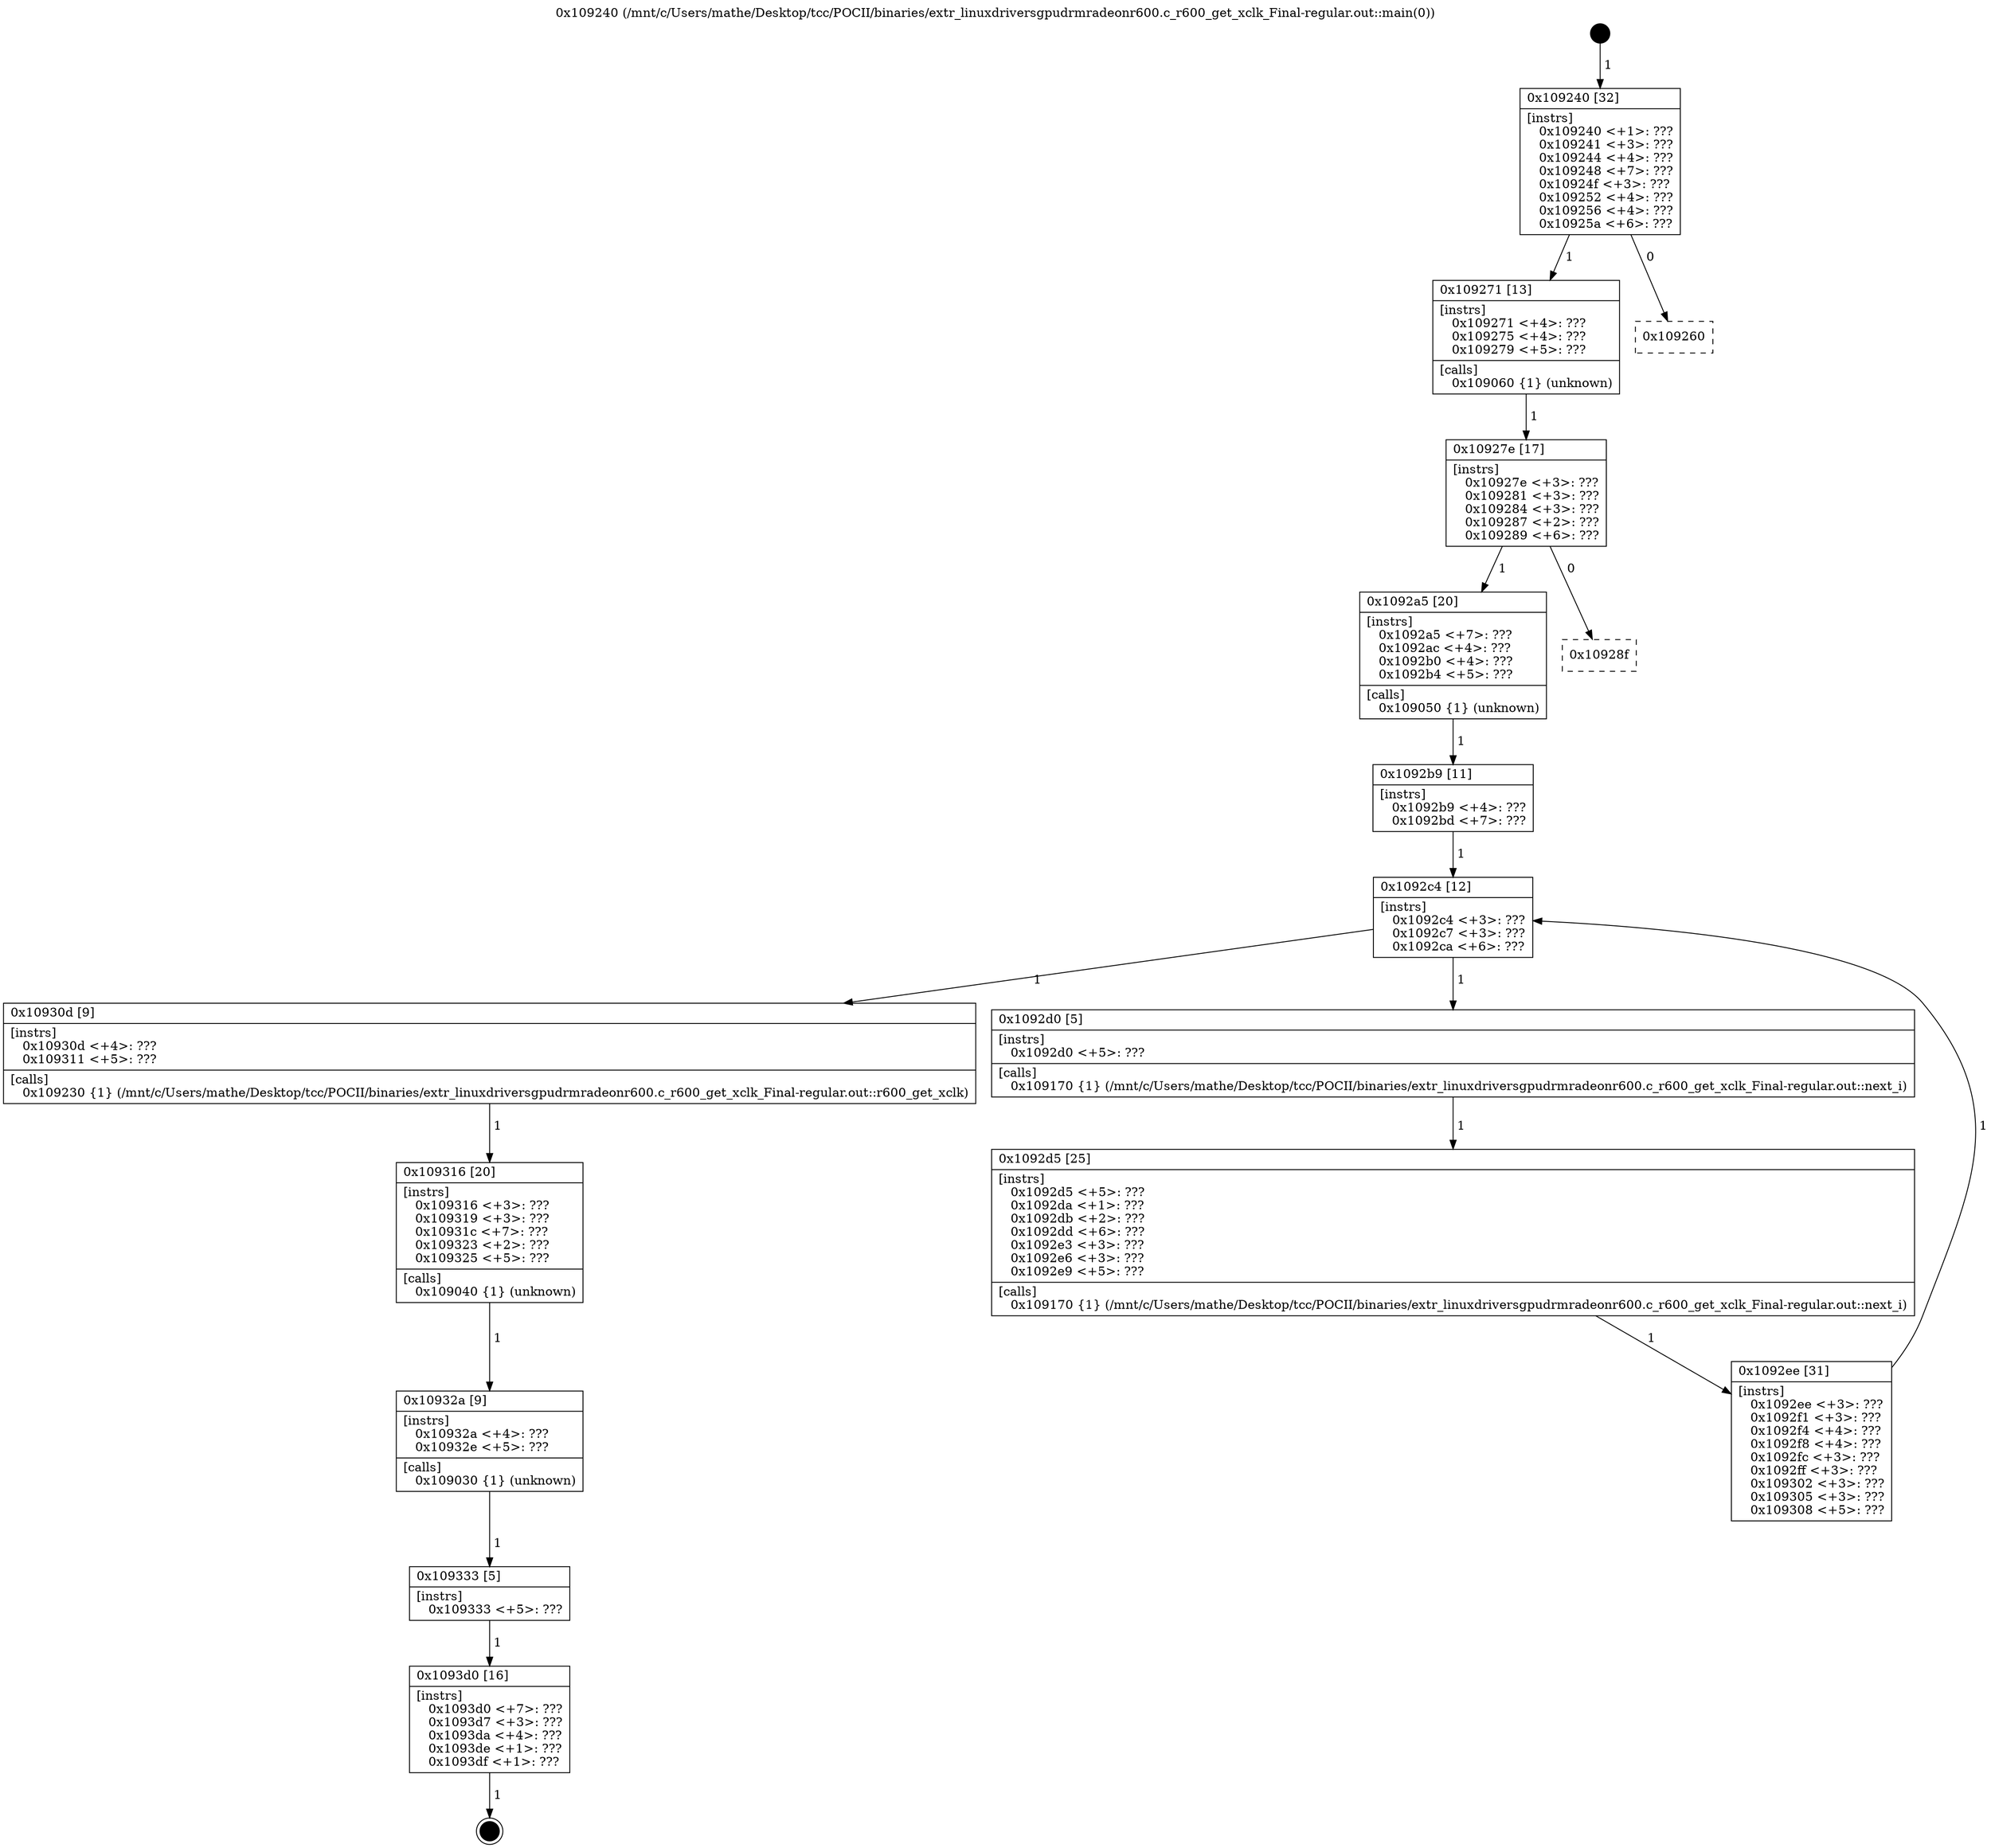 digraph "0x109240" {
  label = "0x109240 (/mnt/c/Users/mathe/Desktop/tcc/POCII/binaries/extr_linuxdriversgpudrmradeonr600.c_r600_get_xclk_Final-regular.out::main(0))"
  labelloc = "t"
  node[shape=record]

  Entry [label="",width=0.3,height=0.3,shape=circle,fillcolor=black,style=filled]
  "0x109240" [label="{
     0x109240 [32]\l
     | [instrs]\l
     &nbsp;&nbsp;0x109240 \<+1\>: ???\l
     &nbsp;&nbsp;0x109241 \<+3\>: ???\l
     &nbsp;&nbsp;0x109244 \<+4\>: ???\l
     &nbsp;&nbsp;0x109248 \<+7\>: ???\l
     &nbsp;&nbsp;0x10924f \<+3\>: ???\l
     &nbsp;&nbsp;0x109252 \<+4\>: ???\l
     &nbsp;&nbsp;0x109256 \<+4\>: ???\l
     &nbsp;&nbsp;0x10925a \<+6\>: ???\l
  }"]
  "0x109271" [label="{
     0x109271 [13]\l
     | [instrs]\l
     &nbsp;&nbsp;0x109271 \<+4\>: ???\l
     &nbsp;&nbsp;0x109275 \<+4\>: ???\l
     &nbsp;&nbsp;0x109279 \<+5\>: ???\l
     | [calls]\l
     &nbsp;&nbsp;0x109060 \{1\} (unknown)\l
  }"]
  "0x109260" [label="{
     0x109260\l
  }", style=dashed]
  "0x10927e" [label="{
     0x10927e [17]\l
     | [instrs]\l
     &nbsp;&nbsp;0x10927e \<+3\>: ???\l
     &nbsp;&nbsp;0x109281 \<+3\>: ???\l
     &nbsp;&nbsp;0x109284 \<+3\>: ???\l
     &nbsp;&nbsp;0x109287 \<+2\>: ???\l
     &nbsp;&nbsp;0x109289 \<+6\>: ???\l
  }"]
  "0x1092a5" [label="{
     0x1092a5 [20]\l
     | [instrs]\l
     &nbsp;&nbsp;0x1092a5 \<+7\>: ???\l
     &nbsp;&nbsp;0x1092ac \<+4\>: ???\l
     &nbsp;&nbsp;0x1092b0 \<+4\>: ???\l
     &nbsp;&nbsp;0x1092b4 \<+5\>: ???\l
     | [calls]\l
     &nbsp;&nbsp;0x109050 \{1\} (unknown)\l
  }"]
  "0x10928f" [label="{
     0x10928f\l
  }", style=dashed]
  "0x1092c4" [label="{
     0x1092c4 [12]\l
     | [instrs]\l
     &nbsp;&nbsp;0x1092c4 \<+3\>: ???\l
     &nbsp;&nbsp;0x1092c7 \<+3\>: ???\l
     &nbsp;&nbsp;0x1092ca \<+6\>: ???\l
  }"]
  "0x10930d" [label="{
     0x10930d [9]\l
     | [instrs]\l
     &nbsp;&nbsp;0x10930d \<+4\>: ???\l
     &nbsp;&nbsp;0x109311 \<+5\>: ???\l
     | [calls]\l
     &nbsp;&nbsp;0x109230 \{1\} (/mnt/c/Users/mathe/Desktop/tcc/POCII/binaries/extr_linuxdriversgpudrmradeonr600.c_r600_get_xclk_Final-regular.out::r600_get_xclk)\l
  }"]
  "0x1092d0" [label="{
     0x1092d0 [5]\l
     | [instrs]\l
     &nbsp;&nbsp;0x1092d0 \<+5\>: ???\l
     | [calls]\l
     &nbsp;&nbsp;0x109170 \{1\} (/mnt/c/Users/mathe/Desktop/tcc/POCII/binaries/extr_linuxdriversgpudrmradeonr600.c_r600_get_xclk_Final-regular.out::next_i)\l
  }"]
  "0x1092d5" [label="{
     0x1092d5 [25]\l
     | [instrs]\l
     &nbsp;&nbsp;0x1092d5 \<+5\>: ???\l
     &nbsp;&nbsp;0x1092da \<+1\>: ???\l
     &nbsp;&nbsp;0x1092db \<+2\>: ???\l
     &nbsp;&nbsp;0x1092dd \<+6\>: ???\l
     &nbsp;&nbsp;0x1092e3 \<+3\>: ???\l
     &nbsp;&nbsp;0x1092e6 \<+3\>: ???\l
     &nbsp;&nbsp;0x1092e9 \<+5\>: ???\l
     | [calls]\l
     &nbsp;&nbsp;0x109170 \{1\} (/mnt/c/Users/mathe/Desktop/tcc/POCII/binaries/extr_linuxdriversgpudrmradeonr600.c_r600_get_xclk_Final-regular.out::next_i)\l
  }"]
  "0x1092ee" [label="{
     0x1092ee [31]\l
     | [instrs]\l
     &nbsp;&nbsp;0x1092ee \<+3\>: ???\l
     &nbsp;&nbsp;0x1092f1 \<+3\>: ???\l
     &nbsp;&nbsp;0x1092f4 \<+4\>: ???\l
     &nbsp;&nbsp;0x1092f8 \<+4\>: ???\l
     &nbsp;&nbsp;0x1092fc \<+3\>: ???\l
     &nbsp;&nbsp;0x1092ff \<+3\>: ???\l
     &nbsp;&nbsp;0x109302 \<+3\>: ???\l
     &nbsp;&nbsp;0x109305 \<+3\>: ???\l
     &nbsp;&nbsp;0x109308 \<+5\>: ???\l
  }"]
  "0x1092b9" [label="{
     0x1092b9 [11]\l
     | [instrs]\l
     &nbsp;&nbsp;0x1092b9 \<+4\>: ???\l
     &nbsp;&nbsp;0x1092bd \<+7\>: ???\l
  }"]
  "0x109316" [label="{
     0x109316 [20]\l
     | [instrs]\l
     &nbsp;&nbsp;0x109316 \<+3\>: ???\l
     &nbsp;&nbsp;0x109319 \<+3\>: ???\l
     &nbsp;&nbsp;0x10931c \<+7\>: ???\l
     &nbsp;&nbsp;0x109323 \<+2\>: ???\l
     &nbsp;&nbsp;0x109325 \<+5\>: ???\l
     | [calls]\l
     &nbsp;&nbsp;0x109040 \{1\} (unknown)\l
  }"]
  "0x10932a" [label="{
     0x10932a [9]\l
     | [instrs]\l
     &nbsp;&nbsp;0x10932a \<+4\>: ???\l
     &nbsp;&nbsp;0x10932e \<+5\>: ???\l
     | [calls]\l
     &nbsp;&nbsp;0x109030 \{1\} (unknown)\l
  }"]
  "0x109333" [label="{
     0x109333 [5]\l
     | [instrs]\l
     &nbsp;&nbsp;0x109333 \<+5\>: ???\l
  }"]
  "0x1093d0" [label="{
     0x1093d0 [16]\l
     | [instrs]\l
     &nbsp;&nbsp;0x1093d0 \<+7\>: ???\l
     &nbsp;&nbsp;0x1093d7 \<+3\>: ???\l
     &nbsp;&nbsp;0x1093da \<+4\>: ???\l
     &nbsp;&nbsp;0x1093de \<+1\>: ???\l
     &nbsp;&nbsp;0x1093df \<+1\>: ???\l
  }"]
  Exit [label="",width=0.3,height=0.3,shape=circle,fillcolor=black,style=filled,peripheries=2]
  Entry -> "0x109240" [label=" 1"]
  "0x109240" -> "0x109271" [label=" 1"]
  "0x109240" -> "0x109260" [label=" 0"]
  "0x109271" -> "0x10927e" [label=" 1"]
  "0x10927e" -> "0x1092a5" [label=" 1"]
  "0x10927e" -> "0x10928f" [label=" 0"]
  "0x1092a5" -> "0x1092b9" [label=" 1"]
  "0x1092c4" -> "0x10930d" [label=" 1"]
  "0x1092c4" -> "0x1092d0" [label=" 1"]
  "0x1092d0" -> "0x1092d5" [label=" 1"]
  "0x1092d5" -> "0x1092ee" [label=" 1"]
  "0x1092b9" -> "0x1092c4" [label=" 1"]
  "0x1092ee" -> "0x1092c4" [label=" 1"]
  "0x10930d" -> "0x109316" [label=" 1"]
  "0x109316" -> "0x10932a" [label=" 1"]
  "0x10932a" -> "0x109333" [label=" 1"]
  "0x109333" -> "0x1093d0" [label=" 1"]
  "0x1093d0" -> Exit [label=" 1"]
}
